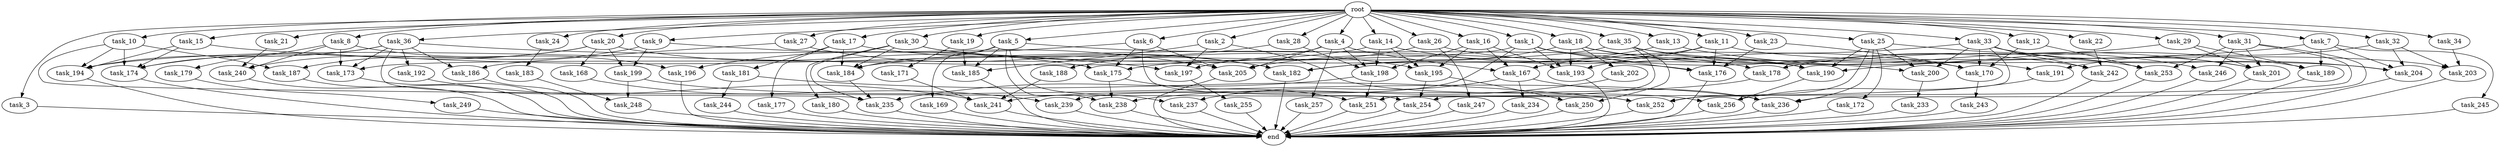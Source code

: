 digraph G {
  root [size="0.000000"];
  task_1 [size="102.400000"];
  task_2 [size="102.400000"];
  task_3 [size="102.400000"];
  task_4 [size="102.400000"];
  task_5 [size="102.400000"];
  task_6 [size="102.400000"];
  task_7 [size="102.400000"];
  task_8 [size="102.400000"];
  task_9 [size="102.400000"];
  task_10 [size="102.400000"];
  task_11 [size="102.400000"];
  task_12 [size="102.400000"];
  task_13 [size="102.400000"];
  task_14 [size="102.400000"];
  task_15 [size="102.400000"];
  task_16 [size="102.400000"];
  task_17 [size="102.400000"];
  task_18 [size="102.400000"];
  task_19 [size="102.400000"];
  task_20 [size="102.400000"];
  task_21 [size="102.400000"];
  task_22 [size="102.400000"];
  task_23 [size="102.400000"];
  task_24 [size="102.400000"];
  task_25 [size="102.400000"];
  task_26 [size="102.400000"];
  task_27 [size="102.400000"];
  task_28 [size="102.400000"];
  task_29 [size="102.400000"];
  task_30 [size="102.400000"];
  task_31 [size="102.400000"];
  task_32 [size="102.400000"];
  task_33 [size="102.400000"];
  task_34 [size="102.400000"];
  task_35 [size="102.400000"];
  task_36 [size="102.400000"];
  task_167 [size="176952652595.200012"];
  task_168 [size="54975581388.800003"];
  task_169 [size="13743895347.200001"];
  task_170 [size="176952652595.200012"];
  task_171 [size="21474836480.000000"];
  task_172 [size="30923764531.200001"];
  task_173 [size="132284992716.800003"];
  task_174 [size="236223201280.000000"];
  task_175 [size="90194313216.000000"];
  task_176 [size="139156940390.399994"];
  task_177 [size="30923764531.200001"];
  task_178 [size="27487790694.400002"];
  task_179 [size="54975581388.800003"];
  task_180 [size="3435973836.800000"];
  task_181 [size="30923764531.200001"];
  task_182 [size="117682103910.400009"];
  task_183 [size="7730941132.800000"];
  task_184 [size="103079215104.000000"];
  task_185 [size="42949672960.000000"];
  task_186 [size="83322365542.400009"];
  task_187 [size="63565515980.800003"];
  task_188 [size="42090679500.800003"];
  task_189 [size="110810156236.800003"];
  task_190 [size="130567005798.400009"];
  task_191 [size="49821620633.600006"];
  task_192 [size="69578470195.199997"];
  task_193 [size="155477816115.200012"];
  task_194 [size="202722456371.200012"];
  task_195 [size="110810156236.800003"];
  task_196 [size="76450417868.800003"];
  task_197 [size="98784247808.000000"];
  task_198 [size="170939698380.800018"];
  task_199 [size="76450417868.800003"];
  task_200 [size="103938208563.200012"];
  task_201 [size="224197292851.200012"];
  task_202 [size="30923764531.200001"];
  task_203 [size="76450417868.800003"];
  task_204 [size="221620312473.600006"];
  task_205 [size="95348273971.200012"];
  task_233 [size="13743895347.200001"];
  task_234 [size="69578470195.199997"];
  task_235 [size="146028888064.000000"];
  task_236 [size="207876417126.400024"];
  task_237 [size="83322365542.400009"];
  task_238 [size="91053306675.200012"];
  task_239 [size="38654705664.000000"];
  task_240 [size="152041842278.399994"];
  task_241 [size="79027398246.400009"];
  task_242 [size="80745385164.800003"];
  task_243 [size="7730941132.800000"];
  task_244 [size="3435973836.800000"];
  task_245 [size="54975581388.800003"];
  task_246 [size="116823110451.200012"];
  task_247 [size="13743895347.200001"];
  task_248 [size="107374182400.000000"];
  task_249 [size="7730941132.800000"];
  task_250 [size="62706522521.600006"];
  task_251 [size="155477816115.200012"];
  task_252 [size="146028888064.000000"];
  task_253 [size="171798691840.000000"];
  task_254 [size="115105123532.800003"];
  task_255 [size="69578470195.199997"];
  task_256 [size="84181359001.600006"];
  task_257 [size="21474836480.000000"];
  end [size="0.000000"];

  root -> task_1 [size="1.000000"];
  root -> task_2 [size="1.000000"];
  root -> task_3 [size="1.000000"];
  root -> task_4 [size="1.000000"];
  root -> task_5 [size="1.000000"];
  root -> task_6 [size="1.000000"];
  root -> task_7 [size="1.000000"];
  root -> task_8 [size="1.000000"];
  root -> task_9 [size="1.000000"];
  root -> task_10 [size="1.000000"];
  root -> task_11 [size="1.000000"];
  root -> task_12 [size="1.000000"];
  root -> task_13 [size="1.000000"];
  root -> task_14 [size="1.000000"];
  root -> task_15 [size="1.000000"];
  root -> task_16 [size="1.000000"];
  root -> task_17 [size="1.000000"];
  root -> task_18 [size="1.000000"];
  root -> task_19 [size="1.000000"];
  root -> task_20 [size="1.000000"];
  root -> task_21 [size="1.000000"];
  root -> task_22 [size="1.000000"];
  root -> task_23 [size="1.000000"];
  root -> task_24 [size="1.000000"];
  root -> task_25 [size="1.000000"];
  root -> task_26 [size="1.000000"];
  root -> task_27 [size="1.000000"];
  root -> task_28 [size="1.000000"];
  root -> task_29 [size="1.000000"];
  root -> task_30 [size="1.000000"];
  root -> task_31 [size="1.000000"];
  root -> task_32 [size="1.000000"];
  root -> task_33 [size="1.000000"];
  root -> task_34 [size="1.000000"];
  root -> task_35 [size="1.000000"];
  root -> task_36 [size="1.000000"];
  task_1 -> task_173 [size="75497472.000000"];
  task_1 -> task_176 [size="75497472.000000"];
  task_1 -> task_191 [size="75497472.000000"];
  task_1 -> task_193 [size="75497472.000000"];
  task_1 -> task_239 [size="75497472.000000"];
  task_1 -> task_242 [size="75497472.000000"];
  task_2 -> task_185 [size="75497472.000000"];
  task_2 -> task_197 [size="75497472.000000"];
  task_2 -> task_256 [size="75497472.000000"];
  task_3 -> end [size="1.000000"];
  task_4 -> task_167 [size="209715200.000000"];
  task_4 -> task_197 [size="209715200.000000"];
  task_4 -> task_198 [size="209715200.000000"];
  task_4 -> task_205 [size="209715200.000000"];
  task_4 -> task_257 [size="209715200.000000"];
  task_5 -> task_169 [size="134217728.000000"];
  task_5 -> task_184 [size="134217728.000000"];
  task_5 -> task_185 [size="134217728.000000"];
  task_5 -> task_190 [size="134217728.000000"];
  task_5 -> task_237 [size="134217728.000000"];
  task_5 -> task_238 [size="134217728.000000"];
  task_6 -> task_175 [size="209715200.000000"];
  task_6 -> task_196 [size="209715200.000000"];
  task_6 -> task_205 [size="209715200.000000"];
  task_6 -> task_254 [size="209715200.000000"];
  task_7 -> task_189 [size="536870912.000000"];
  task_7 -> task_190 [size="536870912.000000"];
  task_7 -> task_204 [size="536870912.000000"];
  task_7 -> task_245 [size="536870912.000000"];
  task_8 -> task_173 [size="536870912.000000"];
  task_8 -> task_179 [size="536870912.000000"];
  task_8 -> task_196 [size="536870912.000000"];
  task_8 -> task_240 [size="536870912.000000"];
  task_9 -> task_187 [size="209715200.000000"];
  task_9 -> task_199 [size="209715200.000000"];
  task_9 -> task_205 [size="209715200.000000"];
  task_10 -> task_174 [size="411041792.000000"];
  task_10 -> task_187 [size="411041792.000000"];
  task_10 -> task_194 [size="411041792.000000"];
  task_10 -> task_252 [size="411041792.000000"];
  task_11 -> task_176 [size="301989888.000000"];
  task_11 -> task_193 [size="301989888.000000"];
  task_11 -> task_203 [size="301989888.000000"];
  task_11 -> task_205 [size="301989888.000000"];
  task_12 -> task_170 [size="536870912.000000"];
  task_12 -> task_253 [size="536870912.000000"];
  task_13 -> task_182 [size="411041792.000000"];
  task_13 -> task_189 [size="411041792.000000"];
  task_14 -> task_170 [size="209715200.000000"];
  task_14 -> task_194 [size="209715200.000000"];
  task_14 -> task_195 [size="209715200.000000"];
  task_14 -> task_198 [size="209715200.000000"];
  task_15 -> task_174 [size="679477248.000000"];
  task_15 -> task_176 [size="679477248.000000"];
  task_15 -> task_194 [size="679477248.000000"];
  task_16 -> task_167 [size="838860800.000000"];
  task_16 -> task_193 [size="838860800.000000"];
  task_16 -> task_195 [size="838860800.000000"];
  task_16 -> task_198 [size="838860800.000000"];
  task_17 -> task_177 [size="301989888.000000"];
  task_17 -> task_181 [size="301989888.000000"];
  task_17 -> task_182 [size="301989888.000000"];
  task_17 -> task_184 [size="301989888.000000"];
  task_18 -> task_182 [size="301989888.000000"];
  task_18 -> task_190 [size="301989888.000000"];
  task_18 -> task_193 [size="301989888.000000"];
  task_18 -> task_202 [size="301989888.000000"];
  task_18 -> task_253 [size="301989888.000000"];
  task_19 -> task_171 [size="209715200.000000"];
  task_19 -> task_185 [size="209715200.000000"];
  task_20 -> task_168 [size="536870912.000000"];
  task_20 -> task_174 [size="536870912.000000"];
  task_20 -> task_175 [size="536870912.000000"];
  task_20 -> task_199 [size="536870912.000000"];
  task_20 -> task_240 [size="536870912.000000"];
  task_21 -> task_240 [size="411041792.000000"];
  task_22 -> task_242 [size="33554432.000000"];
  task_23 -> task_170 [size="301989888.000000"];
  task_23 -> task_176 [size="301989888.000000"];
  task_24 -> task_183 [size="75497472.000000"];
  task_25 -> task_172 [size="301989888.000000"];
  task_25 -> task_190 [size="301989888.000000"];
  task_25 -> task_200 [size="301989888.000000"];
  task_25 -> task_236 [size="301989888.000000"];
  task_25 -> task_246 [size="301989888.000000"];
  task_25 -> task_252 [size="301989888.000000"];
  task_26 -> task_175 [size="134217728.000000"];
  task_26 -> task_178 [size="134217728.000000"];
  task_26 -> task_247 [size="134217728.000000"];
  task_27 -> task_182 [size="134217728.000000"];
  task_27 -> task_186 [size="134217728.000000"];
  task_28 -> task_188 [size="411041792.000000"];
  task_28 -> task_198 [size="411041792.000000"];
  task_29 -> task_178 [size="134217728.000000"];
  task_29 -> task_189 [size="134217728.000000"];
  task_29 -> task_201 [size="134217728.000000"];
  task_30 -> task_180 [size="33554432.000000"];
  task_30 -> task_184 [size="33554432.000000"];
  task_30 -> task_195 [size="33554432.000000"];
  task_30 -> task_200 [size="33554432.000000"];
  task_30 -> task_235 [size="33554432.000000"];
  task_31 -> task_201 [size="838860800.000000"];
  task_31 -> task_236 [size="838860800.000000"];
  task_31 -> task_246 [size="838860800.000000"];
  task_31 -> task_253 [size="838860800.000000"];
  task_31 -> task_254 [size="838860800.000000"];
  task_32 -> task_191 [size="411041792.000000"];
  task_32 -> task_203 [size="411041792.000000"];
  task_32 -> task_204 [size="411041792.000000"];
  task_33 -> task_167 [size="679477248.000000"];
  task_33 -> task_170 [size="679477248.000000"];
  task_33 -> task_200 [size="679477248.000000"];
  task_33 -> task_201 [size="679477248.000000"];
  task_33 -> task_204 [size="679477248.000000"];
  task_33 -> task_242 [size="679477248.000000"];
  task_33 -> task_252 [size="679477248.000000"];
  task_34 -> task_203 [size="33554432.000000"];
  task_35 -> task_184 [size="536870912.000000"];
  task_35 -> task_201 [size="536870912.000000"];
  task_35 -> task_204 [size="536870912.000000"];
  task_35 -> task_250 [size="536870912.000000"];
  task_35 -> task_251 [size="536870912.000000"];
  task_36 -> task_173 [size="679477248.000000"];
  task_36 -> task_174 [size="679477248.000000"];
  task_36 -> task_186 [size="679477248.000000"];
  task_36 -> task_192 [size="679477248.000000"];
  task_36 -> task_194 [size="679477248.000000"];
  task_36 -> task_197 [size="679477248.000000"];
  task_36 -> task_235 [size="679477248.000000"];
  task_167 -> task_234 [size="679477248.000000"];
  task_167 -> task_236 [size="679477248.000000"];
  task_167 -> task_237 [size="679477248.000000"];
  task_168 -> task_239 [size="301989888.000000"];
  task_169 -> end [size="1.000000"];
  task_170 -> task_243 [size="75497472.000000"];
  task_171 -> task_241 [size="33554432.000000"];
  task_172 -> end [size="1.000000"];
  task_173 -> end [size="1.000000"];
  task_174 -> end [size="1.000000"];
  task_175 -> task_238 [size="679477248.000000"];
  task_175 -> task_251 [size="679477248.000000"];
  task_176 -> end [size="1.000000"];
  task_177 -> end [size="1.000000"];
  task_178 -> task_241 [size="134217728.000000"];
  task_179 -> task_249 [size="75497472.000000"];
  task_180 -> end [size="1.000000"];
  task_181 -> task_244 [size="33554432.000000"];
  task_181 -> task_252 [size="33554432.000000"];
  task_182 -> end [size="1.000000"];
  task_183 -> task_248 [size="838860800.000000"];
  task_184 -> task_235 [size="411041792.000000"];
  task_185 -> end [size="1.000000"];
  task_186 -> end [size="1.000000"];
  task_187 -> end [size="1.000000"];
  task_188 -> task_241 [size="301989888.000000"];
  task_189 -> end [size="1.000000"];
  task_190 -> task_256 [size="209715200.000000"];
  task_191 -> task_256 [size="536870912.000000"];
  task_192 -> task_241 [size="301989888.000000"];
  task_193 -> end [size="1.000000"];
  task_194 -> end [size="1.000000"];
  task_195 -> task_250 [size="75497472.000000"];
  task_195 -> task_254 [size="75497472.000000"];
  task_196 -> end [size="1.000000"];
  task_197 -> task_255 [size="679477248.000000"];
  task_198 -> task_235 [size="301989888.000000"];
  task_198 -> task_251 [size="301989888.000000"];
  task_199 -> task_236 [size="209715200.000000"];
  task_199 -> task_248 [size="209715200.000000"];
  task_200 -> task_233 [size="134217728.000000"];
  task_201 -> end [size="1.000000"];
  task_202 -> task_238 [size="75497472.000000"];
  task_203 -> end [size="1.000000"];
  task_204 -> end [size="1.000000"];
  task_205 -> end [size="1.000000"];
  task_233 -> end [size="1.000000"];
  task_234 -> end [size="1.000000"];
  task_235 -> end [size="1.000000"];
  task_236 -> end [size="1.000000"];
  task_237 -> end [size="1.000000"];
  task_238 -> end [size="1.000000"];
  task_239 -> end [size="1.000000"];
  task_240 -> end [size="1.000000"];
  task_241 -> end [size="1.000000"];
  task_242 -> end [size="1.000000"];
  task_243 -> end [size="1.000000"];
  task_244 -> end [size="1.000000"];
  task_245 -> end [size="1.000000"];
  task_246 -> end [size="1.000000"];
  task_247 -> end [size="1.000000"];
  task_248 -> end [size="1.000000"];
  task_249 -> end [size="1.000000"];
  task_250 -> end [size="1.000000"];
  task_251 -> end [size="1.000000"];
  task_252 -> end [size="1.000000"];
  task_253 -> end [size="1.000000"];
  task_254 -> end [size="1.000000"];
  task_255 -> end [size="1.000000"];
  task_256 -> end [size="1.000000"];
  task_257 -> end [size="1.000000"];
}
